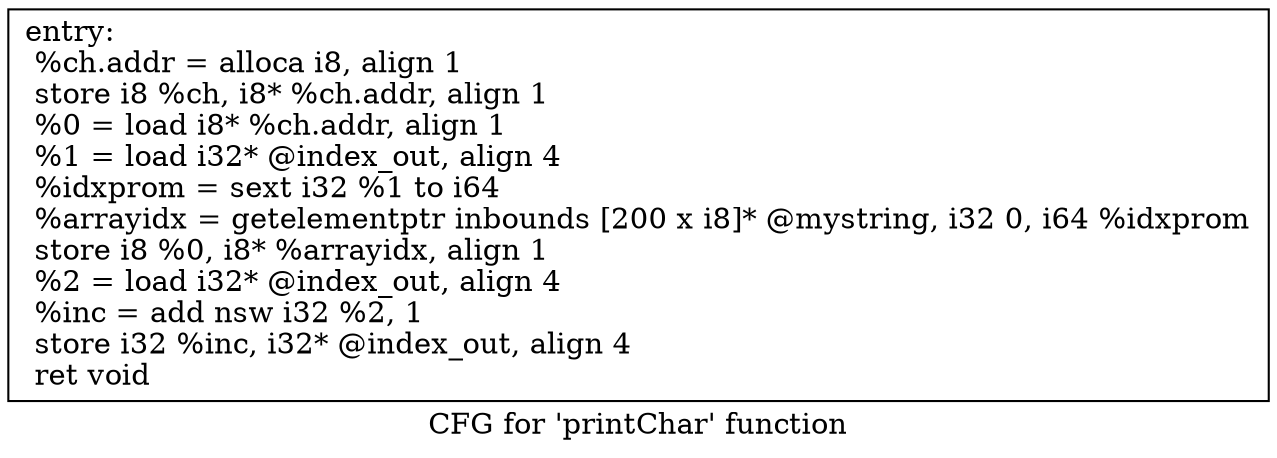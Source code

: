 digraph "CFG for 'printChar' function" {
	label="CFG for 'printChar' function";

	Node0x5663270 [shape=record,label="{entry:\l  %ch.addr = alloca i8, align 1\l  store i8 %ch, i8* %ch.addr, align 1\l  %0 = load i8* %ch.addr, align 1\l  %1 = load i32* @index_out, align 4\l  %idxprom = sext i32 %1 to i64\l  %arrayidx = getelementptr inbounds [200 x i8]* @mystring, i32 0, i64 %idxprom\l  store i8 %0, i8* %arrayidx, align 1\l  %2 = load i32* @index_out, align 4\l  %inc = add nsw i32 %2, 1\l  store i32 %inc, i32* @index_out, align 4\l  ret void\l}"];
}
